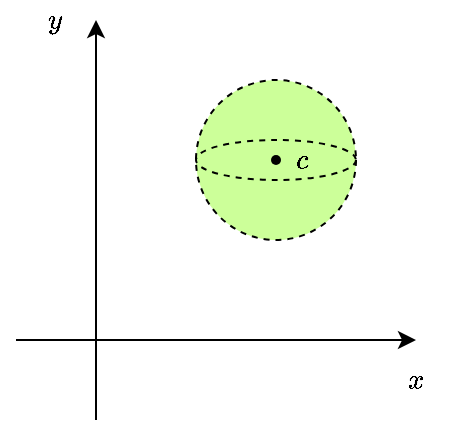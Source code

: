 <mxfile version="22.0.3" type="device">
  <diagram name="Page-1" id="rLMtOo1MwZ_dtHH17BuX">
    <mxGraphModel dx="366" dy="289" grid="1" gridSize="10" guides="1" tooltips="1" connect="1" arrows="1" fold="1" page="1" pageScale="1" pageWidth="850" pageHeight="1100" math="1" shadow="0">
      <root>
        <mxCell id="0" />
        <mxCell id="1" parent="0" />
        <mxCell id="R8hH40z00sobya1_6k2z-1" value="" style="endArrow=classic;html=1;rounded=0;" edge="1" parent="1">
          <mxGeometry width="50" height="50" relative="1" as="geometry">
            <mxPoint x="160" y="360" as="sourcePoint" />
            <mxPoint x="160" y="160" as="targetPoint" />
          </mxGeometry>
        </mxCell>
        <mxCell id="R8hH40z00sobya1_6k2z-2" value="" style="endArrow=classic;html=1;rounded=0;" edge="1" parent="1">
          <mxGeometry width="50" height="50" relative="1" as="geometry">
            <mxPoint x="120" y="320" as="sourcePoint" />
            <mxPoint x="320" y="320" as="targetPoint" />
          </mxGeometry>
        </mxCell>
        <mxCell id="R8hH40z00sobya1_6k2z-3" value="$$x$$" style="text;html=1;strokeColor=none;fillColor=none;align=center;verticalAlign=middle;whiteSpace=wrap;rounded=0;" vertex="1" parent="1">
          <mxGeometry x="310" y="330" width="20" height="20" as="geometry" />
        </mxCell>
        <mxCell id="R8hH40z00sobya1_6k2z-4" value="$$y$$" style="text;html=1;strokeColor=none;fillColor=none;align=center;verticalAlign=middle;whiteSpace=wrap;rounded=0;" vertex="1" parent="1">
          <mxGeometry x="130" y="150" width="20" height="20" as="geometry" />
        </mxCell>
        <mxCell id="R8hH40z00sobya1_6k2z-5" value="" style="ellipse;whiteSpace=wrap;html=1;aspect=fixed;dashed=1;fillColor=#CCFF99;fillStyle=solid;" vertex="1" parent="1">
          <mxGeometry x="210" y="190" width="80" height="80" as="geometry" />
        </mxCell>
        <mxCell id="R8hH40z00sobya1_6k2z-8" value="$$c$$" style="text;html=1;strokeColor=none;fillColor=none;align=center;verticalAlign=middle;whiteSpace=wrap;rounded=0;" vertex="1" parent="1">
          <mxGeometry x="252.5" y="220" width="20" height="20" as="geometry" />
        </mxCell>
        <mxCell id="R8hH40z00sobya1_6k2z-10" value="" style="ellipse;whiteSpace=wrap;html=1;dashed=1;fillColor=none;" vertex="1" parent="1">
          <mxGeometry x="210" y="220" width="80" height="20" as="geometry" />
        </mxCell>
        <mxCell id="R8hH40z00sobya1_6k2z-14" value="" style="shape=ellipse;fillColor=#000000;strokeColor=none;html=1;sketch=0;" vertex="1" parent="1">
          <mxGeometry x="247.5" y="227.5" width="5" height="5" as="geometry" />
        </mxCell>
      </root>
    </mxGraphModel>
  </diagram>
</mxfile>
